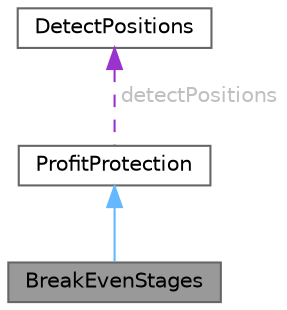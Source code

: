 digraph "BreakEvenStages"
{
 // LATEX_PDF_SIZE
  bgcolor="transparent";
  edge [fontname=Helvetica,fontsize=10,labelfontname=Helvetica,labelfontsize=10];
  node [fontname=Helvetica,fontsize=10,shape=box,height=0.2,width=0.4];
  Node1 [id="Node000001",label="BreakEvenStages",height=0.2,width=0.4,color="gray40", fillcolor="grey60", style="filled", fontcolor="black",tooltip="Class to handle the stages of moving stop loss to break-even for multiple positions."];
  Node2 -> Node1 [id="edge1_Node000001_Node000002",dir="back",color="steelblue1",style="solid",tooltip=" "];
  Node2 [id="Node000002",label="ProfitProtection",height=0.2,width=0.4,color="gray40", fillcolor="white", style="filled",URL="$class_profit_protection.html",tooltip="Class to handle profit protection mechanisms such as trailing stops and break-even adjustments."];
  Node3 -> Node2 [id="edge2_Node000002_Node000003",dir="back",color="darkorchid3",style="dashed",tooltip=" ",label=" detectPositions",fontcolor="grey" ];
  Node3 [id="Node000003",label="DetectPositions",height=0.2,width=0.4,color="gray40", fillcolor="white", style="filled",URL="$class_detect_positions.html",tooltip="Class to detect and manage positions."];
}
